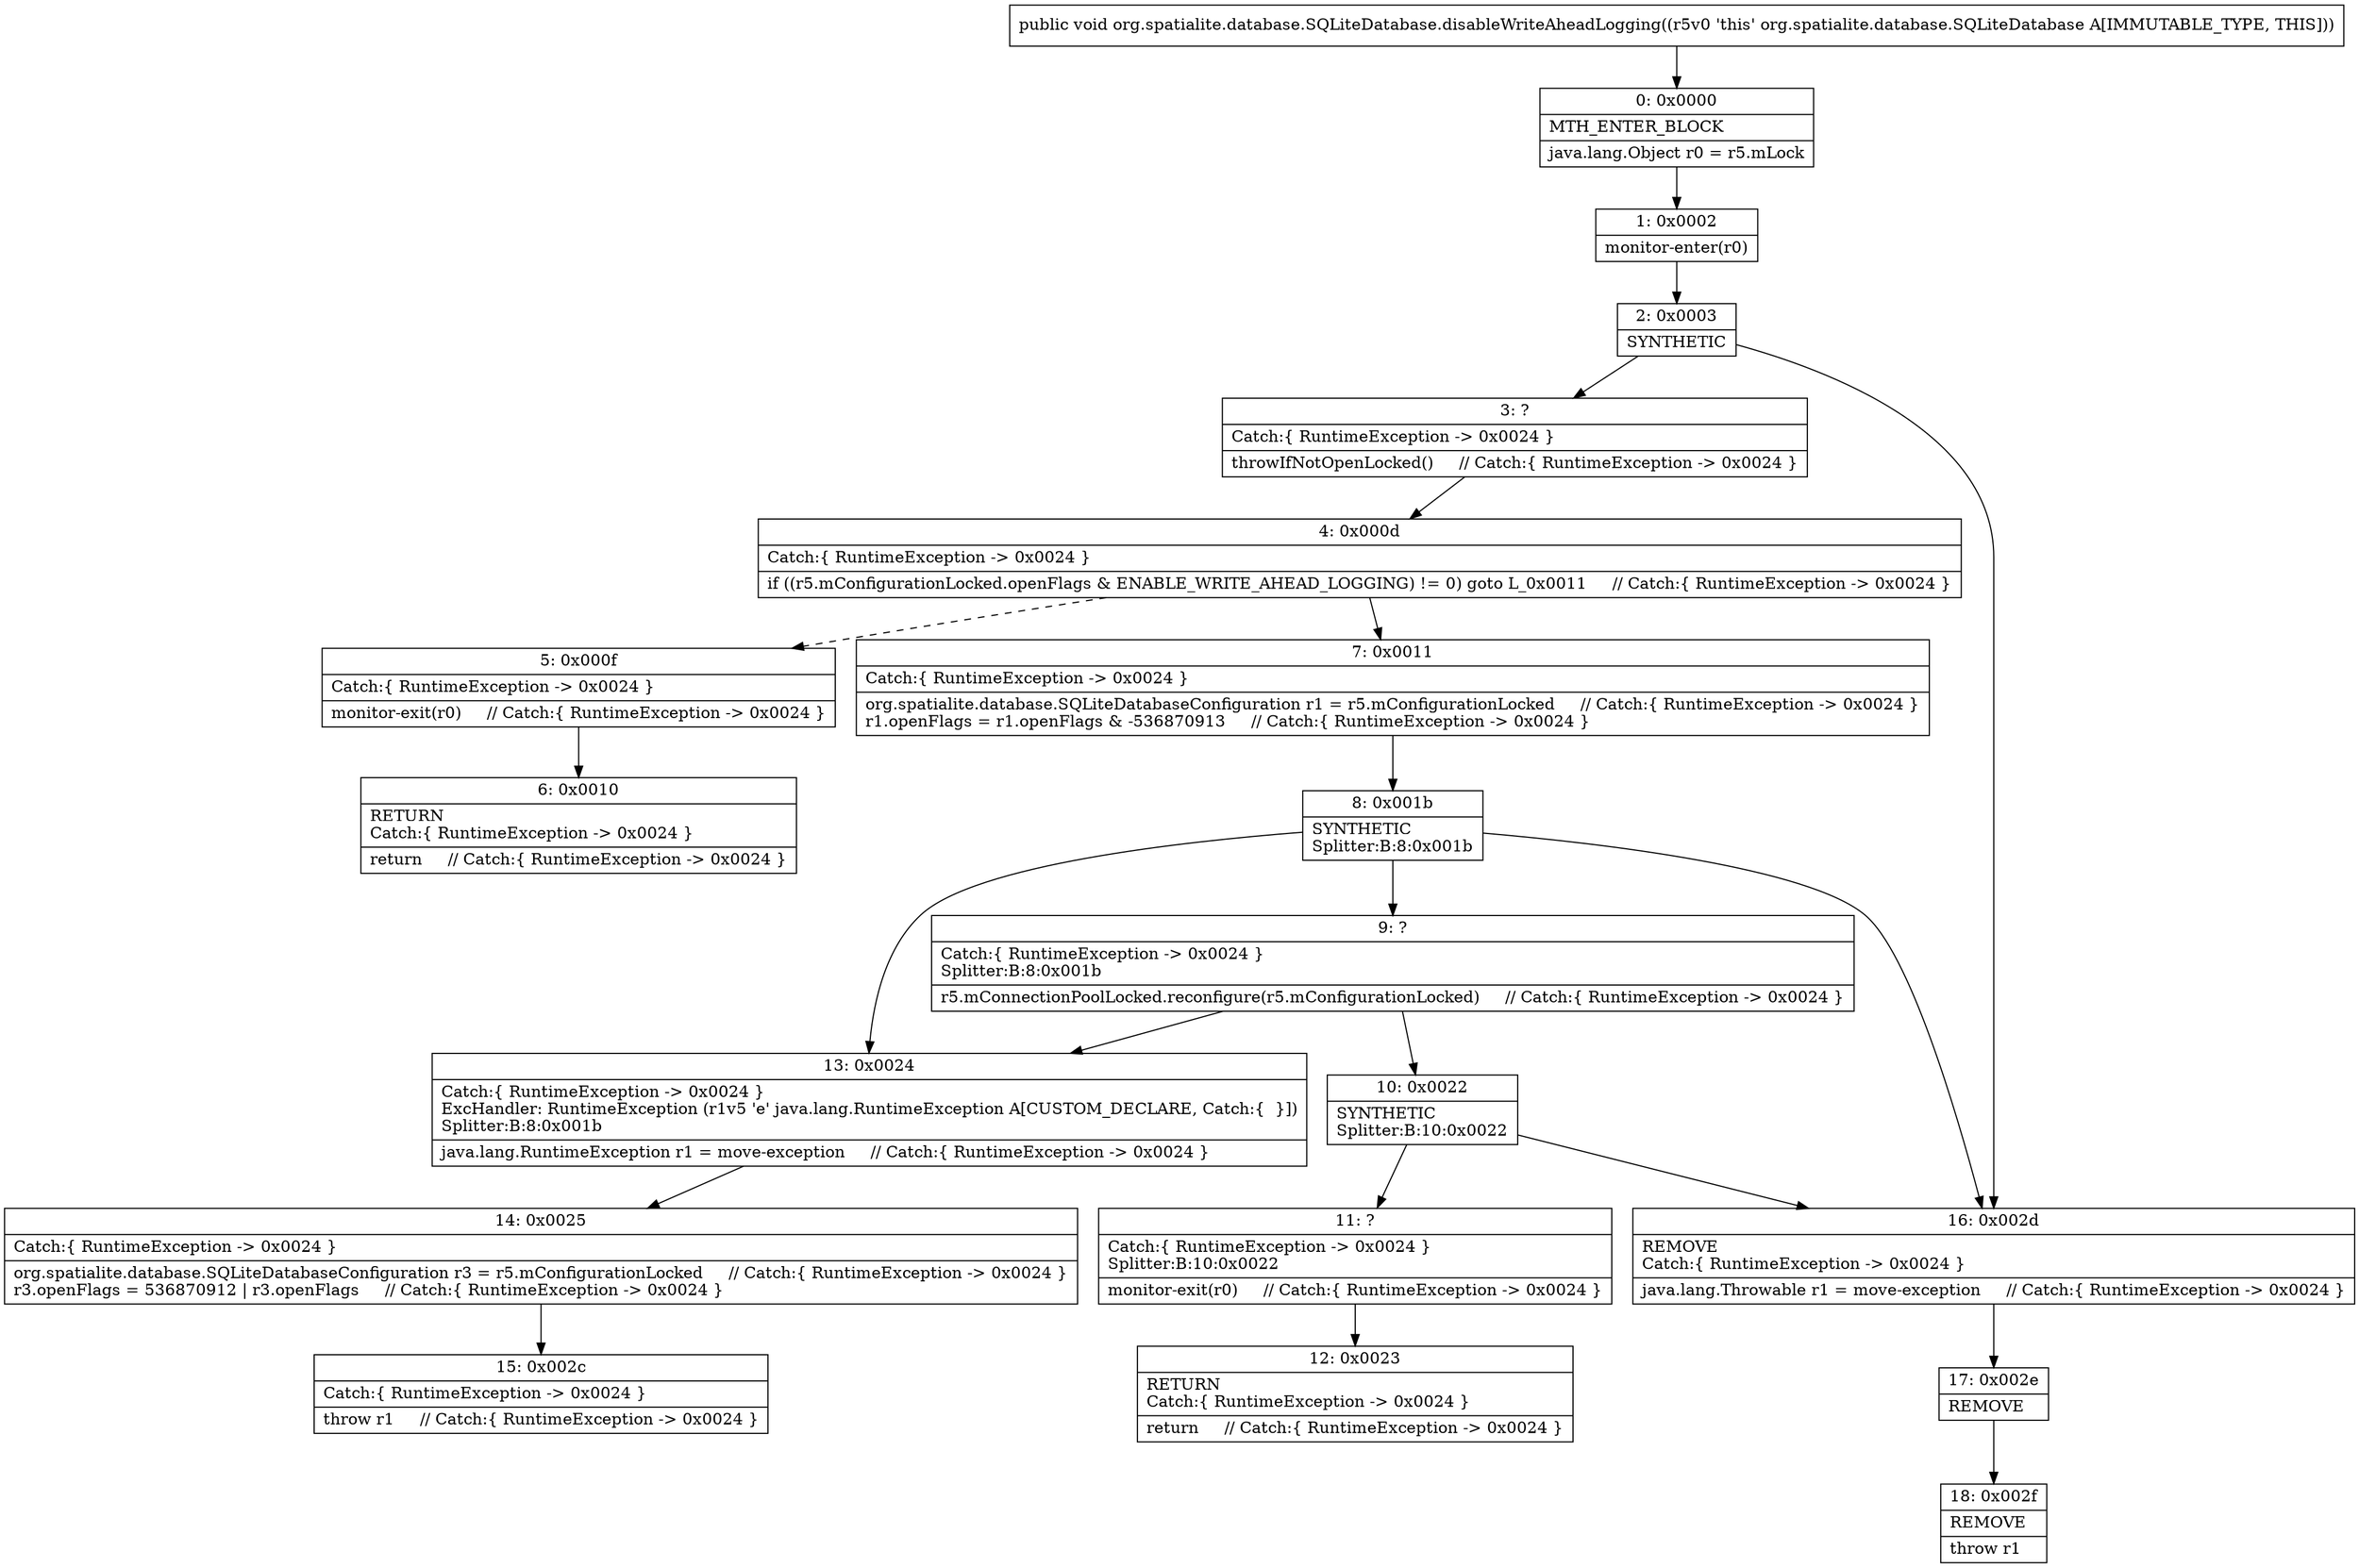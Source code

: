 digraph "CFG fororg.spatialite.database.SQLiteDatabase.disableWriteAheadLogging()V" {
Node_0 [shape=record,label="{0\:\ 0x0000|MTH_ENTER_BLOCK\l|java.lang.Object r0 = r5.mLock\l}"];
Node_1 [shape=record,label="{1\:\ 0x0002|monitor\-enter(r0)\l}"];
Node_2 [shape=record,label="{2\:\ 0x0003|SYNTHETIC\l}"];
Node_3 [shape=record,label="{3\:\ ?|Catch:\{ RuntimeException \-\> 0x0024 \}\l|throwIfNotOpenLocked()     \/\/ Catch:\{ RuntimeException \-\> 0x0024 \}\l}"];
Node_4 [shape=record,label="{4\:\ 0x000d|Catch:\{ RuntimeException \-\> 0x0024 \}\l|if ((r5.mConfigurationLocked.openFlags & ENABLE_WRITE_AHEAD_LOGGING) != 0) goto L_0x0011     \/\/ Catch:\{ RuntimeException \-\> 0x0024 \}\l}"];
Node_5 [shape=record,label="{5\:\ 0x000f|Catch:\{ RuntimeException \-\> 0x0024 \}\l|monitor\-exit(r0)     \/\/ Catch:\{ RuntimeException \-\> 0x0024 \}\l}"];
Node_6 [shape=record,label="{6\:\ 0x0010|RETURN\lCatch:\{ RuntimeException \-\> 0x0024 \}\l|return     \/\/ Catch:\{ RuntimeException \-\> 0x0024 \}\l}"];
Node_7 [shape=record,label="{7\:\ 0x0011|Catch:\{ RuntimeException \-\> 0x0024 \}\l|org.spatialite.database.SQLiteDatabaseConfiguration r1 = r5.mConfigurationLocked     \/\/ Catch:\{ RuntimeException \-\> 0x0024 \}\lr1.openFlags = r1.openFlags & \-536870913     \/\/ Catch:\{ RuntimeException \-\> 0x0024 \}\l}"];
Node_8 [shape=record,label="{8\:\ 0x001b|SYNTHETIC\lSplitter:B:8:0x001b\l}"];
Node_9 [shape=record,label="{9\:\ ?|Catch:\{ RuntimeException \-\> 0x0024 \}\lSplitter:B:8:0x001b\l|r5.mConnectionPoolLocked.reconfigure(r5.mConfigurationLocked)     \/\/ Catch:\{ RuntimeException \-\> 0x0024 \}\l}"];
Node_10 [shape=record,label="{10\:\ 0x0022|SYNTHETIC\lSplitter:B:10:0x0022\l}"];
Node_11 [shape=record,label="{11\:\ ?|Catch:\{ RuntimeException \-\> 0x0024 \}\lSplitter:B:10:0x0022\l|monitor\-exit(r0)     \/\/ Catch:\{ RuntimeException \-\> 0x0024 \}\l}"];
Node_12 [shape=record,label="{12\:\ 0x0023|RETURN\lCatch:\{ RuntimeException \-\> 0x0024 \}\l|return     \/\/ Catch:\{ RuntimeException \-\> 0x0024 \}\l}"];
Node_13 [shape=record,label="{13\:\ 0x0024|Catch:\{ RuntimeException \-\> 0x0024 \}\lExcHandler: RuntimeException (r1v5 'e' java.lang.RuntimeException A[CUSTOM_DECLARE, Catch:\{  \}])\lSplitter:B:8:0x001b\l|java.lang.RuntimeException r1 = move\-exception     \/\/ Catch:\{ RuntimeException \-\> 0x0024 \}\l}"];
Node_14 [shape=record,label="{14\:\ 0x0025|Catch:\{ RuntimeException \-\> 0x0024 \}\l|org.spatialite.database.SQLiteDatabaseConfiguration r3 = r5.mConfigurationLocked     \/\/ Catch:\{ RuntimeException \-\> 0x0024 \}\lr3.openFlags = 536870912 \| r3.openFlags     \/\/ Catch:\{ RuntimeException \-\> 0x0024 \}\l}"];
Node_15 [shape=record,label="{15\:\ 0x002c|Catch:\{ RuntimeException \-\> 0x0024 \}\l|throw r1     \/\/ Catch:\{ RuntimeException \-\> 0x0024 \}\l}"];
Node_16 [shape=record,label="{16\:\ 0x002d|REMOVE\lCatch:\{ RuntimeException \-\> 0x0024 \}\l|java.lang.Throwable r1 = move\-exception     \/\/ Catch:\{ RuntimeException \-\> 0x0024 \}\l}"];
Node_17 [shape=record,label="{17\:\ 0x002e|REMOVE\l}"];
Node_18 [shape=record,label="{18\:\ 0x002f|REMOVE\l|throw r1\l}"];
MethodNode[shape=record,label="{public void org.spatialite.database.SQLiteDatabase.disableWriteAheadLogging((r5v0 'this' org.spatialite.database.SQLiteDatabase A[IMMUTABLE_TYPE, THIS])) }"];
MethodNode -> Node_0;
Node_0 -> Node_1;
Node_1 -> Node_2;
Node_2 -> Node_3;
Node_2 -> Node_16;
Node_3 -> Node_4;
Node_4 -> Node_5[style=dashed];
Node_4 -> Node_7;
Node_5 -> Node_6;
Node_7 -> Node_8;
Node_8 -> Node_9;
Node_8 -> Node_13;
Node_8 -> Node_16;
Node_9 -> Node_10;
Node_9 -> Node_13;
Node_10 -> Node_11;
Node_10 -> Node_16;
Node_11 -> Node_12;
Node_13 -> Node_14;
Node_14 -> Node_15;
Node_16 -> Node_17;
Node_17 -> Node_18;
}

